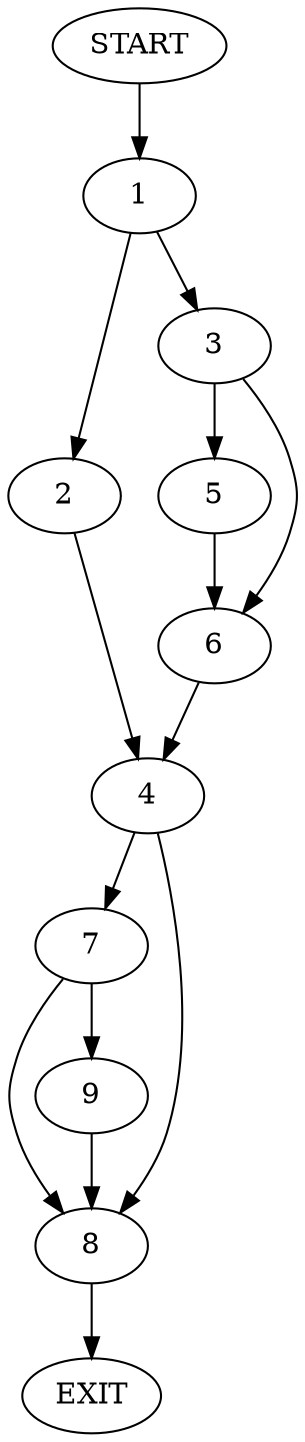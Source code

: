 digraph {
0 [label="START"];
1;
2;
3;
4;
5;
6;
7;
8;
9;
10 [label="EXIT"];
0 -> 1;
1 -> 2;
1 -> 3;
2 -> 4;
3 -> 5;
3 -> 6;
6 -> 4;
5 -> 6;
4 -> 7;
4 -> 8;
7 -> 9;
7 -> 8;
8 -> 10;
9 -> 8;
}